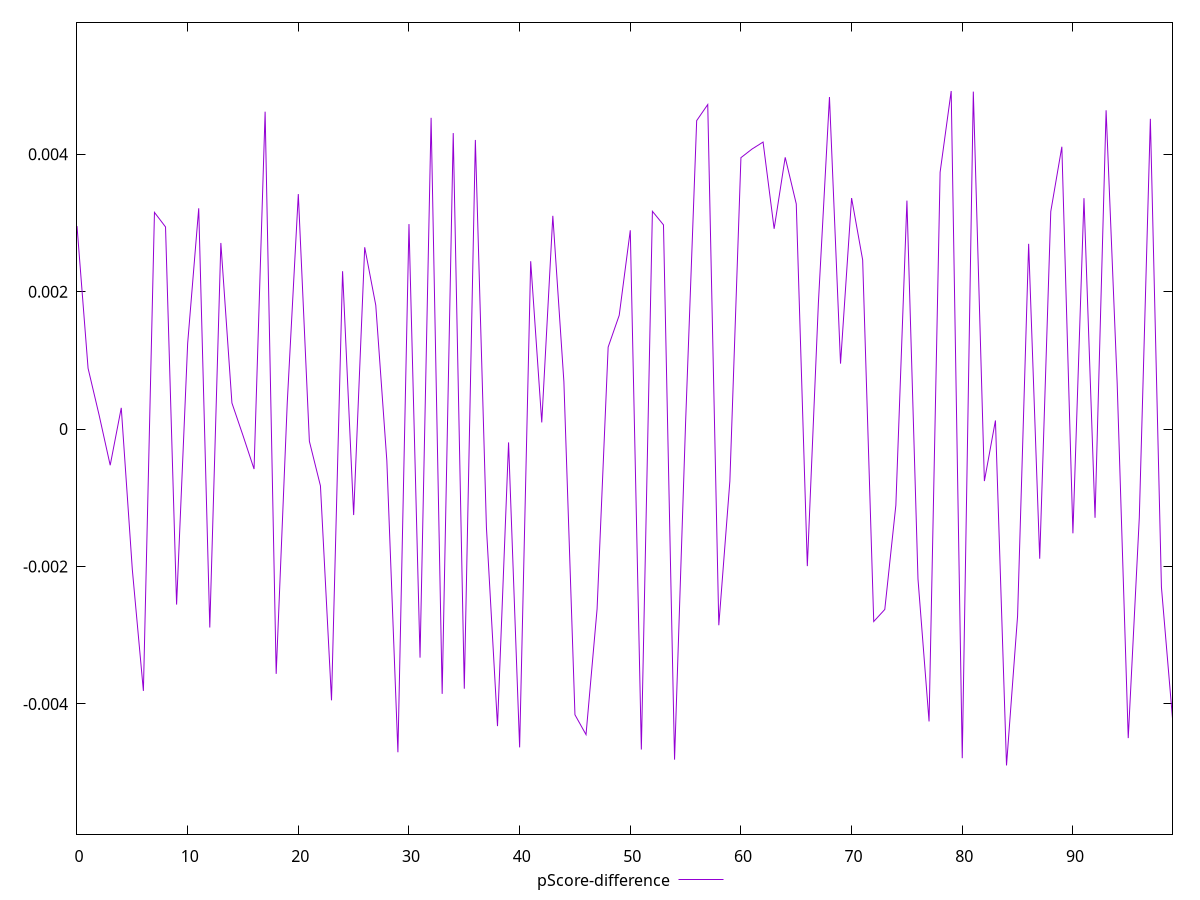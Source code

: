 reset

$pScoreDifference <<EOF
0 0.002954443475955859
1 0.000885067504403092
2 0.0002025468986395218
3 -0.0005263943113872349
4 0.00030906850736678315
5 -0.0020458642021921047
6 -0.0038106960228625475
7 0.00315357674290484
8 0.0029420237847453956
9 -0.002554346361706483
10 0.001246328978965483
11 0.0032132351198757014
12 -0.0028877228423035417
13 0.0027086224202821363
14 0.0003797834480966378
15 -0.00009339021600618391
16 -0.0005815924612168066
17 0.004619496595836159
18 -0.0035620016725662618
19 0.00038175824837549666
20 0.0034202744683554664
21 -0.00017762419188060985
22 -0.0008262536726060254
23 -0.003947339479074552
24 0.002297499945189241
25 -0.0012509447971095211
26 0.002645967027381735
27 0.001802106806341408
28 -0.00045989062168272365
29 -0.004703403650914928
30 0.0029833628489849273
31 -0.0033267081147145827
32 0.004530585094155382
33 -0.0038534095382343203
34 0.004307845253667786
35 -0.0037782961093295597
36 0.004207588907499282
37 -0.0014327565529606012
38 -0.004323004145781795
39 -0.0001941989988828441
40 -0.004632459049077053
41 0.0024427066170767953
42 0.00009715936402365788
43 0.003103354176241968
44 0.0006889059106647277
45 -0.004157811823122692
46 -0.004446718378569803
47 -0.002617591461726243
48 0.0011932914567494013
49 0.0016560864010526366
50 0.0028933604135218394
51 -0.004663683939197472
52 0.0031695381976659665
53 0.0029719691551673977
54 -0.004811265702286183
55 0.00010271011247819928
56 0.004489264537129056
57 0.0047233292549979655
58 -0.0028549722669670707
59 -0.0007567163176097624
60 0.0039504810618326
61 0.004075442447662003
62 0.004177436516453303
63 0.0029150173594932882
64 0.0039547744220485015
65 0.003277007581486302
66 -0.0019939297937537903
67 0.0018375871411234757
68 0.004832276587874218
69 0.0009521631451566703
70 0.0033623879419103497
71 0.002461842036454609
72 -0.002800696927295454
73 -0.002624976431096382
74 -0.0011090484570637216
75 0.0033254303822580766
76 -0.002181954083188331
77 -0.00425504483822714
78 0.003738106420086873
79 0.004920292777586099
80 -0.004790257903612871
81 0.004911713803514517
82 -0.0007567471608416199
83 0.0001253640513231291
84 -0.0048950290377272054
85 -0.002720710551895711
86 0.002696723507504717
87 -0.0018870966622014373
88 0.0031664213192538204
89 0.0041090838186776946
90 -0.001517020055788909
91 0.0033605116942569957
92 -0.0012913741815665514
93 0.004639436476084335
94 0.0006693618910761368
95 -0.004497987949662607
96 -0.0012873875412757751
97 0.004515591860616008
98 -0.0023007234469113458
99 -0.00421046494268007
EOF

set key outside below
set xrange [0:99]
set yrange [-0.0058950290377272055:0.005920292777586099]
set trange [-0.0058950290377272055:0.005920292777586099]
set terminal svg size 640, 500 enhanced background rgb 'white'
set output "reports/report_00028_2021-02-24T12-49-42.674Z/bootup-time/samples/music/pScore-difference/values.svg"

plot $pScoreDifference title "pScore-difference" with line

reset
